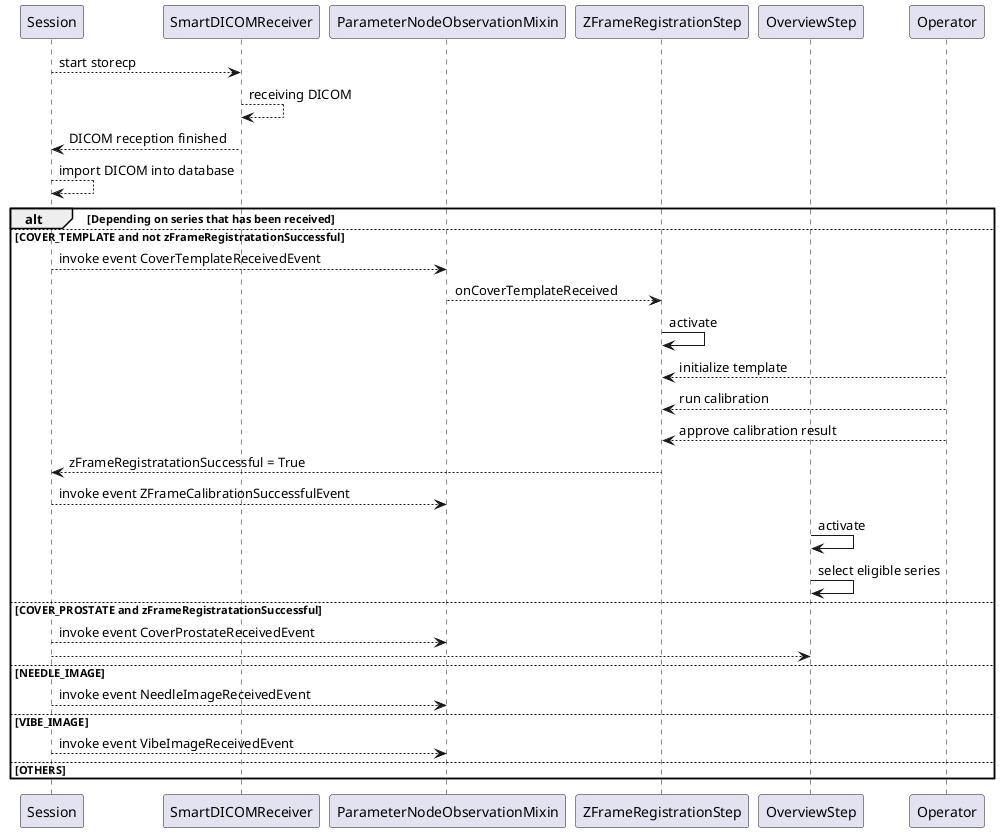 @startuml
participant "Session" as A
participant "SmartDICOMReceiver" as B
participant "ParameterNodeObservationMixin" as C
participant "ZFrameRegistrationStep" as D
participant "OverviewStep" as E
participant "Operator" as O

A --> B: start storecp
B --> B: receiving DICOM
B --> A: DICOM reception finished
A --> A: import DICOM into database

alt Depending on series that has been received

else COVER_TEMPLATE and not zFrameRegistratationSuccessful
A --> C: invoke event CoverTemplateReceivedEvent
C --> D: onCoverTemplateReceived
D -> D: activate
O --> D: initialize template
O --> D: run calibration
O --> D: approve calibration result
D --> A: zFrameRegistratationSuccessful = True
A --> C: invoke event ZFrameCalibrationSuccessfulEvent
E -> E: activate
E -> E: select eligible series
else COVER_PROSTATE and zFrameRegistratationSuccessful
A --> C: invoke event CoverProstateReceivedEvent
A --> E:
else NEEDLE_IMAGE
A --> C: invoke event NeedleImageReceivedEvent
else VIBE_IMAGE
A --> C: invoke event VibeImageReceivedEvent
else OTHERS
end

@enduml
